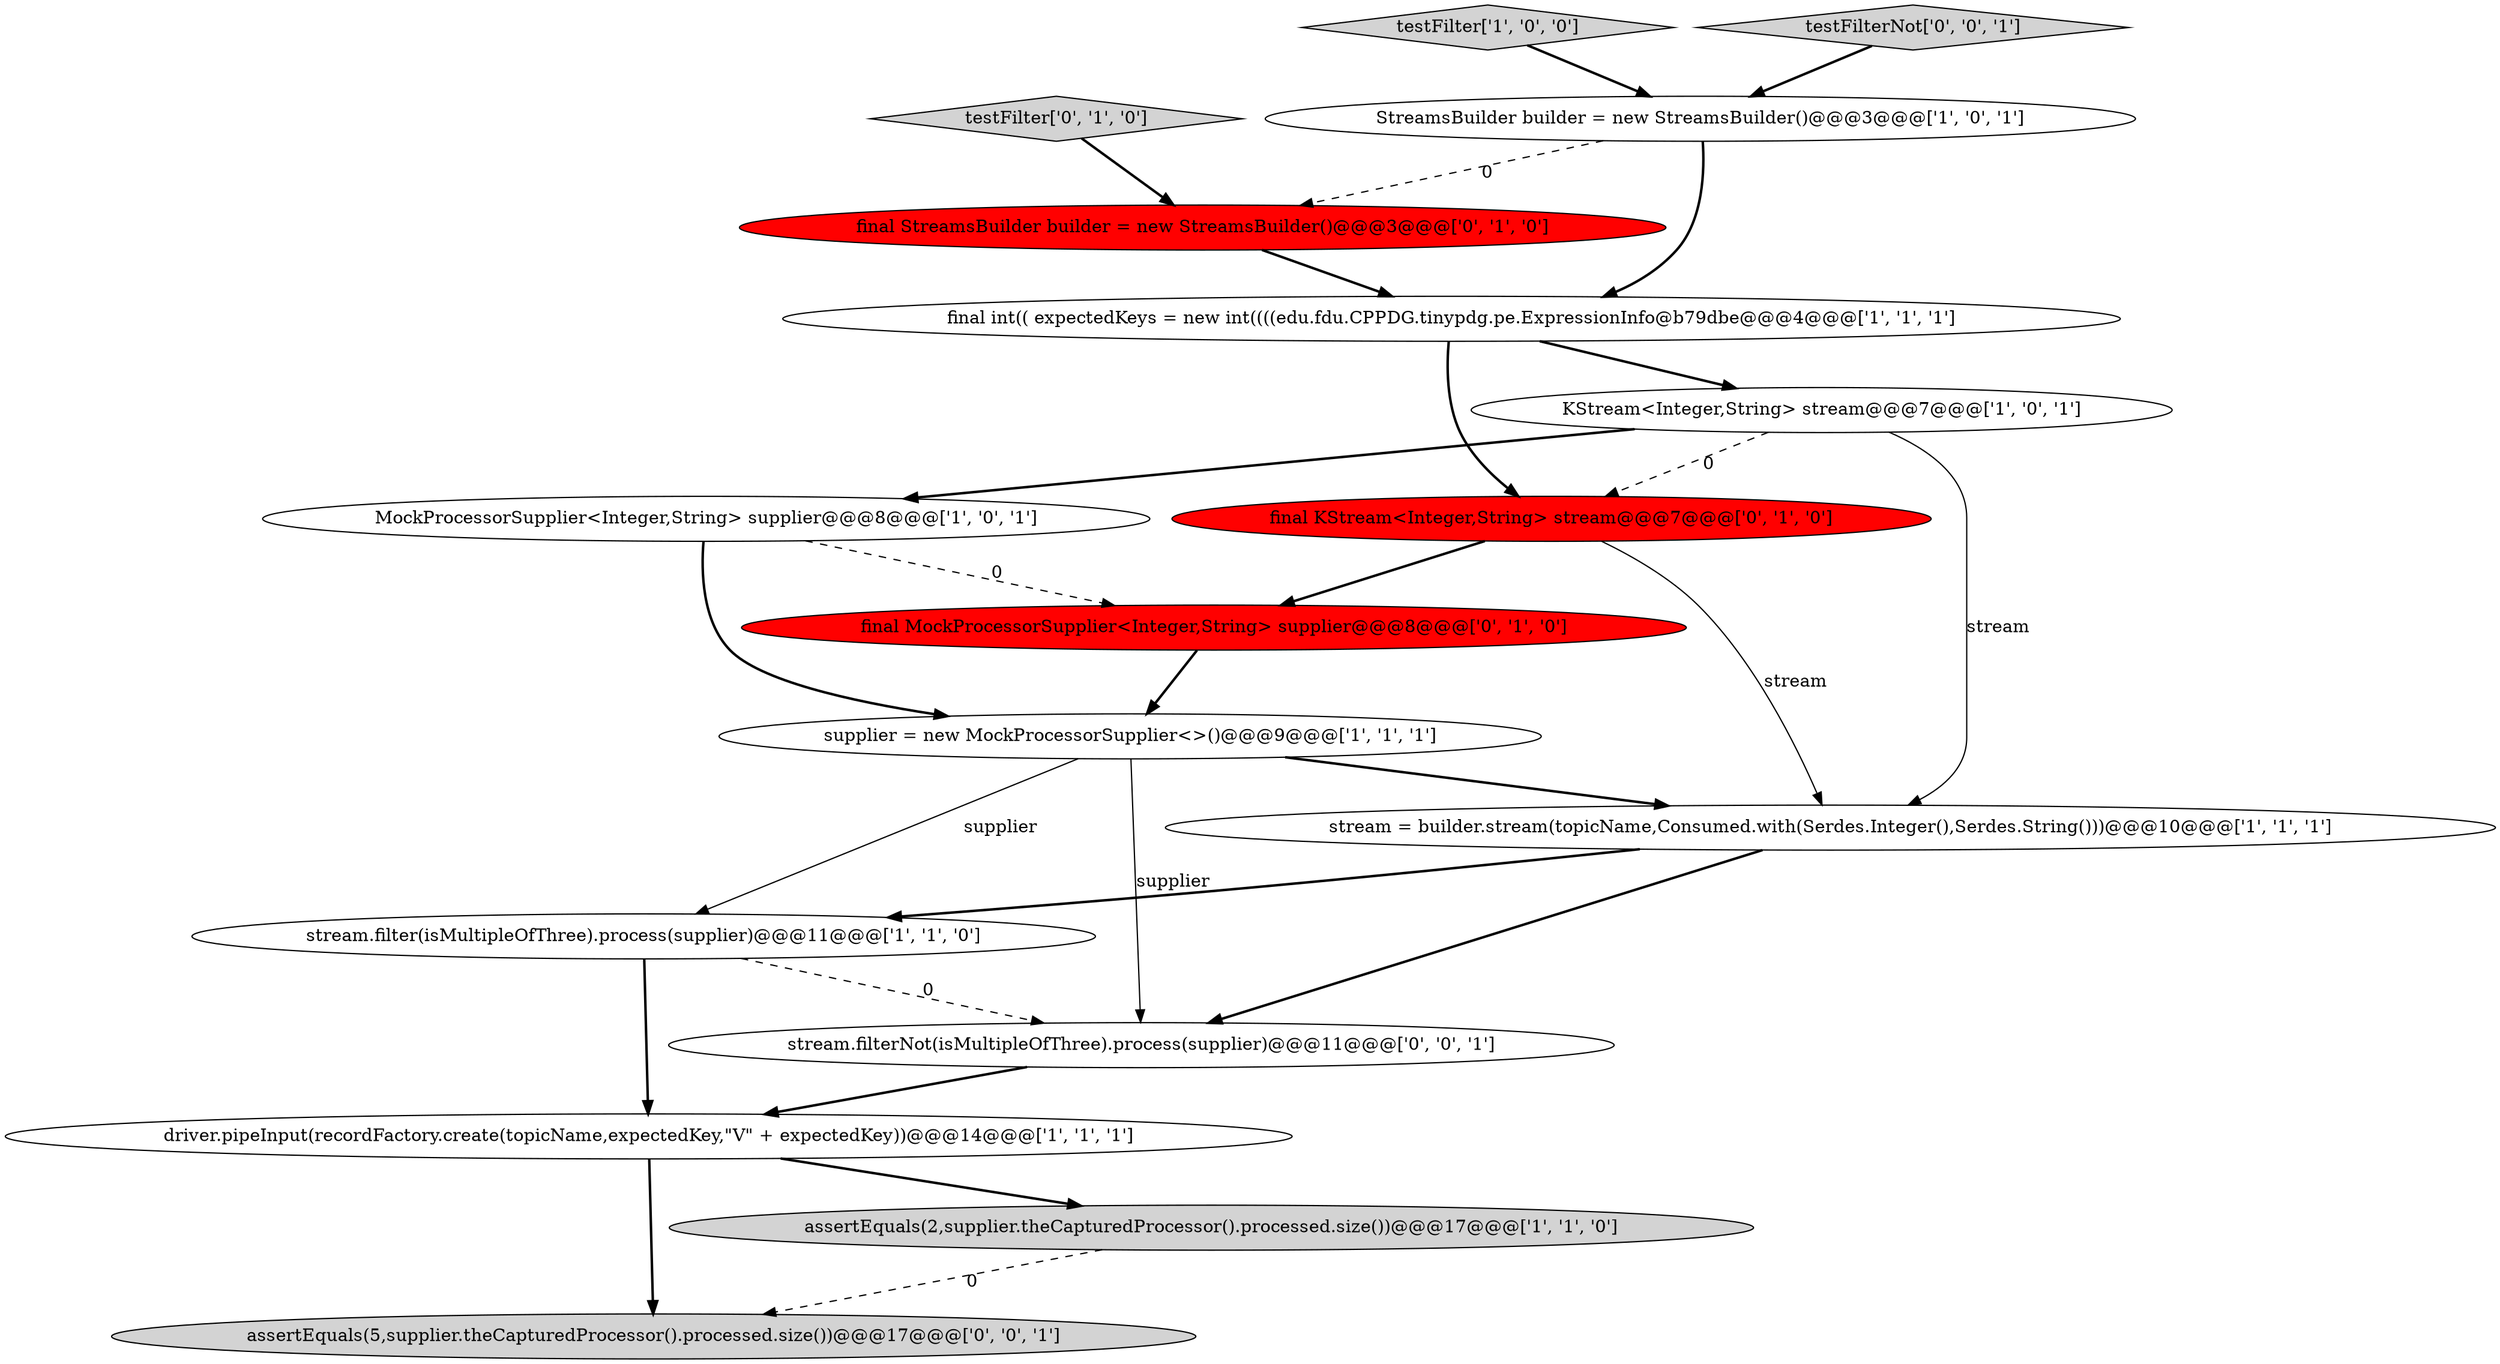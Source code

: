 digraph {
13 [style = filled, label = "testFilter['0', '1', '0']", fillcolor = lightgray, shape = diamond image = "AAA0AAABBB2BBB"];
16 [style = filled, label = "stream.filterNot(isMultipleOfThree).process(supplier)@@@11@@@['0', '0', '1']", fillcolor = white, shape = ellipse image = "AAA0AAABBB3BBB"];
3 [style = filled, label = "testFilter['1', '0', '0']", fillcolor = lightgray, shape = diamond image = "AAA0AAABBB1BBB"];
15 [style = filled, label = "testFilterNot['0', '0', '1']", fillcolor = lightgray, shape = diamond image = "AAA0AAABBB3BBB"];
14 [style = filled, label = "assertEquals(5,supplier.theCapturedProcessor().processed.size())@@@17@@@['0', '0', '1']", fillcolor = lightgray, shape = ellipse image = "AAA0AAABBB3BBB"];
0 [style = filled, label = "stream.filter(isMultipleOfThree).process(supplier)@@@11@@@['1', '1', '0']", fillcolor = white, shape = ellipse image = "AAA0AAABBB1BBB"];
1 [style = filled, label = "final int(( expectedKeys = new int((((edu.fdu.CPPDG.tinypdg.pe.ExpressionInfo@b79dbe@@@4@@@['1', '1', '1']", fillcolor = white, shape = ellipse image = "AAA0AAABBB1BBB"];
4 [style = filled, label = "driver.pipeInput(recordFactory.create(topicName,expectedKey,\"V\" + expectedKey))@@@14@@@['1', '1', '1']", fillcolor = white, shape = ellipse image = "AAA0AAABBB1BBB"];
5 [style = filled, label = "KStream<Integer,String> stream@@@7@@@['1', '0', '1']", fillcolor = white, shape = ellipse image = "AAA0AAABBB1BBB"];
2 [style = filled, label = "supplier = new MockProcessorSupplier<>()@@@9@@@['1', '1', '1']", fillcolor = white, shape = ellipse image = "AAA0AAABBB1BBB"];
6 [style = filled, label = "assertEquals(2,supplier.theCapturedProcessor().processed.size())@@@17@@@['1', '1', '0']", fillcolor = lightgray, shape = ellipse image = "AAA0AAABBB1BBB"];
8 [style = filled, label = "stream = builder.stream(topicName,Consumed.with(Serdes.Integer(),Serdes.String()))@@@10@@@['1', '1', '1']", fillcolor = white, shape = ellipse image = "AAA0AAABBB1BBB"];
7 [style = filled, label = "StreamsBuilder builder = new StreamsBuilder()@@@3@@@['1', '0', '1']", fillcolor = white, shape = ellipse image = "AAA0AAABBB1BBB"];
9 [style = filled, label = "MockProcessorSupplier<Integer,String> supplier@@@8@@@['1', '0', '1']", fillcolor = white, shape = ellipse image = "AAA0AAABBB1BBB"];
10 [style = filled, label = "final KStream<Integer,String> stream@@@7@@@['0', '1', '0']", fillcolor = red, shape = ellipse image = "AAA1AAABBB2BBB"];
11 [style = filled, label = "final StreamsBuilder builder = new StreamsBuilder()@@@3@@@['0', '1', '0']", fillcolor = red, shape = ellipse image = "AAA1AAABBB2BBB"];
12 [style = filled, label = "final MockProcessorSupplier<Integer,String> supplier@@@8@@@['0', '1', '0']", fillcolor = red, shape = ellipse image = "AAA1AAABBB2BBB"];
1->5 [style = bold, label=""];
8->16 [style = bold, label=""];
4->14 [style = bold, label=""];
7->1 [style = bold, label=""];
15->7 [style = bold, label=""];
5->9 [style = bold, label=""];
9->2 [style = bold, label=""];
4->6 [style = bold, label=""];
11->1 [style = bold, label=""];
0->16 [style = dashed, label="0"];
10->8 [style = solid, label="stream"];
7->11 [style = dashed, label="0"];
2->0 [style = solid, label="supplier"];
6->14 [style = dashed, label="0"];
13->11 [style = bold, label=""];
8->0 [style = bold, label=""];
5->8 [style = solid, label="stream"];
12->2 [style = bold, label=""];
5->10 [style = dashed, label="0"];
3->7 [style = bold, label=""];
0->4 [style = bold, label=""];
10->12 [style = bold, label=""];
9->12 [style = dashed, label="0"];
16->4 [style = bold, label=""];
1->10 [style = bold, label=""];
2->16 [style = solid, label="supplier"];
2->8 [style = bold, label=""];
}
